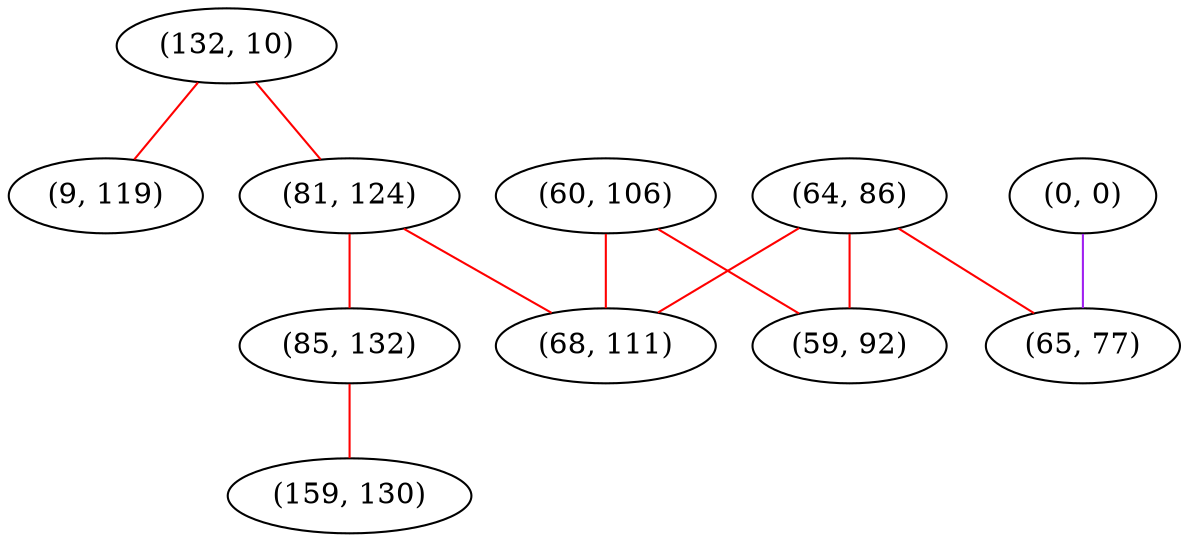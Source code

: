graph "" {
"(132, 10)";
"(0, 0)";
"(81, 124)";
"(64, 86)";
"(60, 106)";
"(68, 111)";
"(9, 119)";
"(85, 132)";
"(159, 130)";
"(65, 77)";
"(59, 92)";
"(132, 10)" -- "(81, 124)"  [color=red, key=0, weight=1];
"(132, 10)" -- "(9, 119)"  [color=red, key=0, weight=1];
"(0, 0)" -- "(65, 77)"  [color=purple, key=0, weight=4];
"(81, 124)" -- "(68, 111)"  [color=red, key=0, weight=1];
"(81, 124)" -- "(85, 132)"  [color=red, key=0, weight=1];
"(64, 86)" -- "(65, 77)"  [color=red, key=0, weight=1];
"(64, 86)" -- "(68, 111)"  [color=red, key=0, weight=1];
"(64, 86)" -- "(59, 92)"  [color=red, key=0, weight=1];
"(60, 106)" -- "(68, 111)"  [color=red, key=0, weight=1];
"(60, 106)" -- "(59, 92)"  [color=red, key=0, weight=1];
"(85, 132)" -- "(159, 130)"  [color=red, key=0, weight=1];
}
